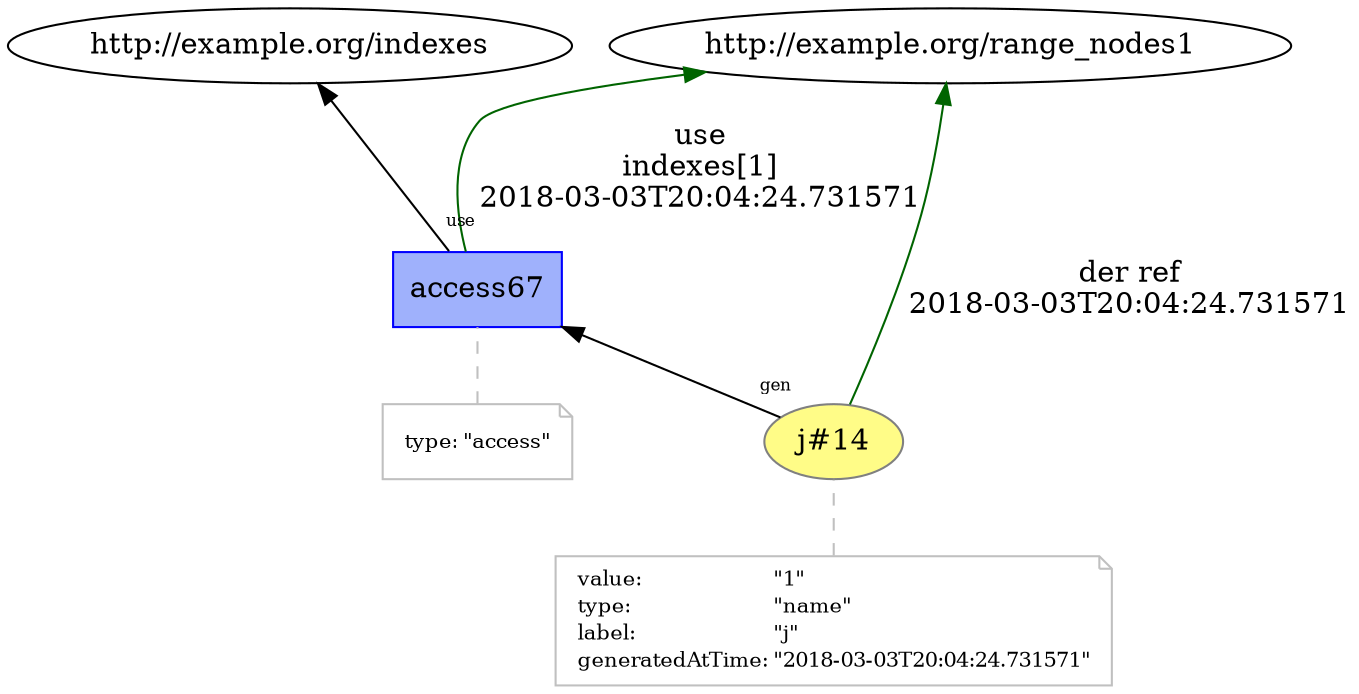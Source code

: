 digraph "PROV" { size="16,12"; rankdir="BT";
"http://example.org/j#14" [fillcolor="#FFFC87",color="#808080",style="filled",label="j#14",URL="http://example.org/j#14"]
"-attrs0" [color="gray",shape="note",fontsize="10",fontcolor="black",label=<<TABLE cellpadding="0" border="0">
	<TR>
	    <TD align="left">value:</TD>
	    <TD align="left">&quot;1&quot;</TD>
	</TR>
	<TR>
	    <TD align="left">type:</TD>
	    <TD align="left">&quot;name&quot;</TD>
	</TR>
	<TR>
	    <TD align="left">label:</TD>
	    <TD align="left">&quot;j&quot;</TD>
	</TR>
	<TR>
	    <TD align="left">generatedAtTime:</TD>
	    <TD align="left">&quot;2018-03-03T20:04:24.731571&quot;</TD>
	</TR>
</TABLE>>]
"-attrs0" -> "http://example.org/j#14" [color="gray",style="dashed",arrowhead="none"]
"http://example.org/access67" [fillcolor="#9FB1FC",color="#0000FF",shape="polygon",sides="4",style="filled",label="access67",URL="http://example.org/access67"]
"-attrs1" [color="gray",shape="note",fontsize="10",fontcolor="black",label=<<TABLE cellpadding="0" border="0">
	<TR>
	    <TD align="left">type:</TD>
	    <TD align="left">&quot;access&quot;</TD>
	</TR>
</TABLE>>]
"-attrs1" -> "http://example.org/access67" [color="gray",style="dashed",arrowhead="none"]
"http://example.org/access67" -> "http://example.org/range_nodes1" [labelfontsize="8",labeldistance="1.5",color="darkgreen",labelangle="60.0",rotation="20",label="use
indexes[1]
2018-03-03T20:04:24.731571"]
"http://example.org/j#14" -> "http://example.org/range_nodes1" [labelfontsize="8",labeldistance="1.5",color="darkgreen",labelangle="60.0",rotation="20",label="der ref
2018-03-03T20:04:24.731571"]
"http://example.org/j#14" -> "http://example.org/access67" [labelfontsize="8",labeldistance="1.5",labelangle="60.0",rotation="20",taillabel="gen"]
"http://example.org/access67" -> "http://example.org/indexes" [labelfontsize="8",labeldistance="1.5",labelangle="60.0",rotation="20",taillabel="use"]
}